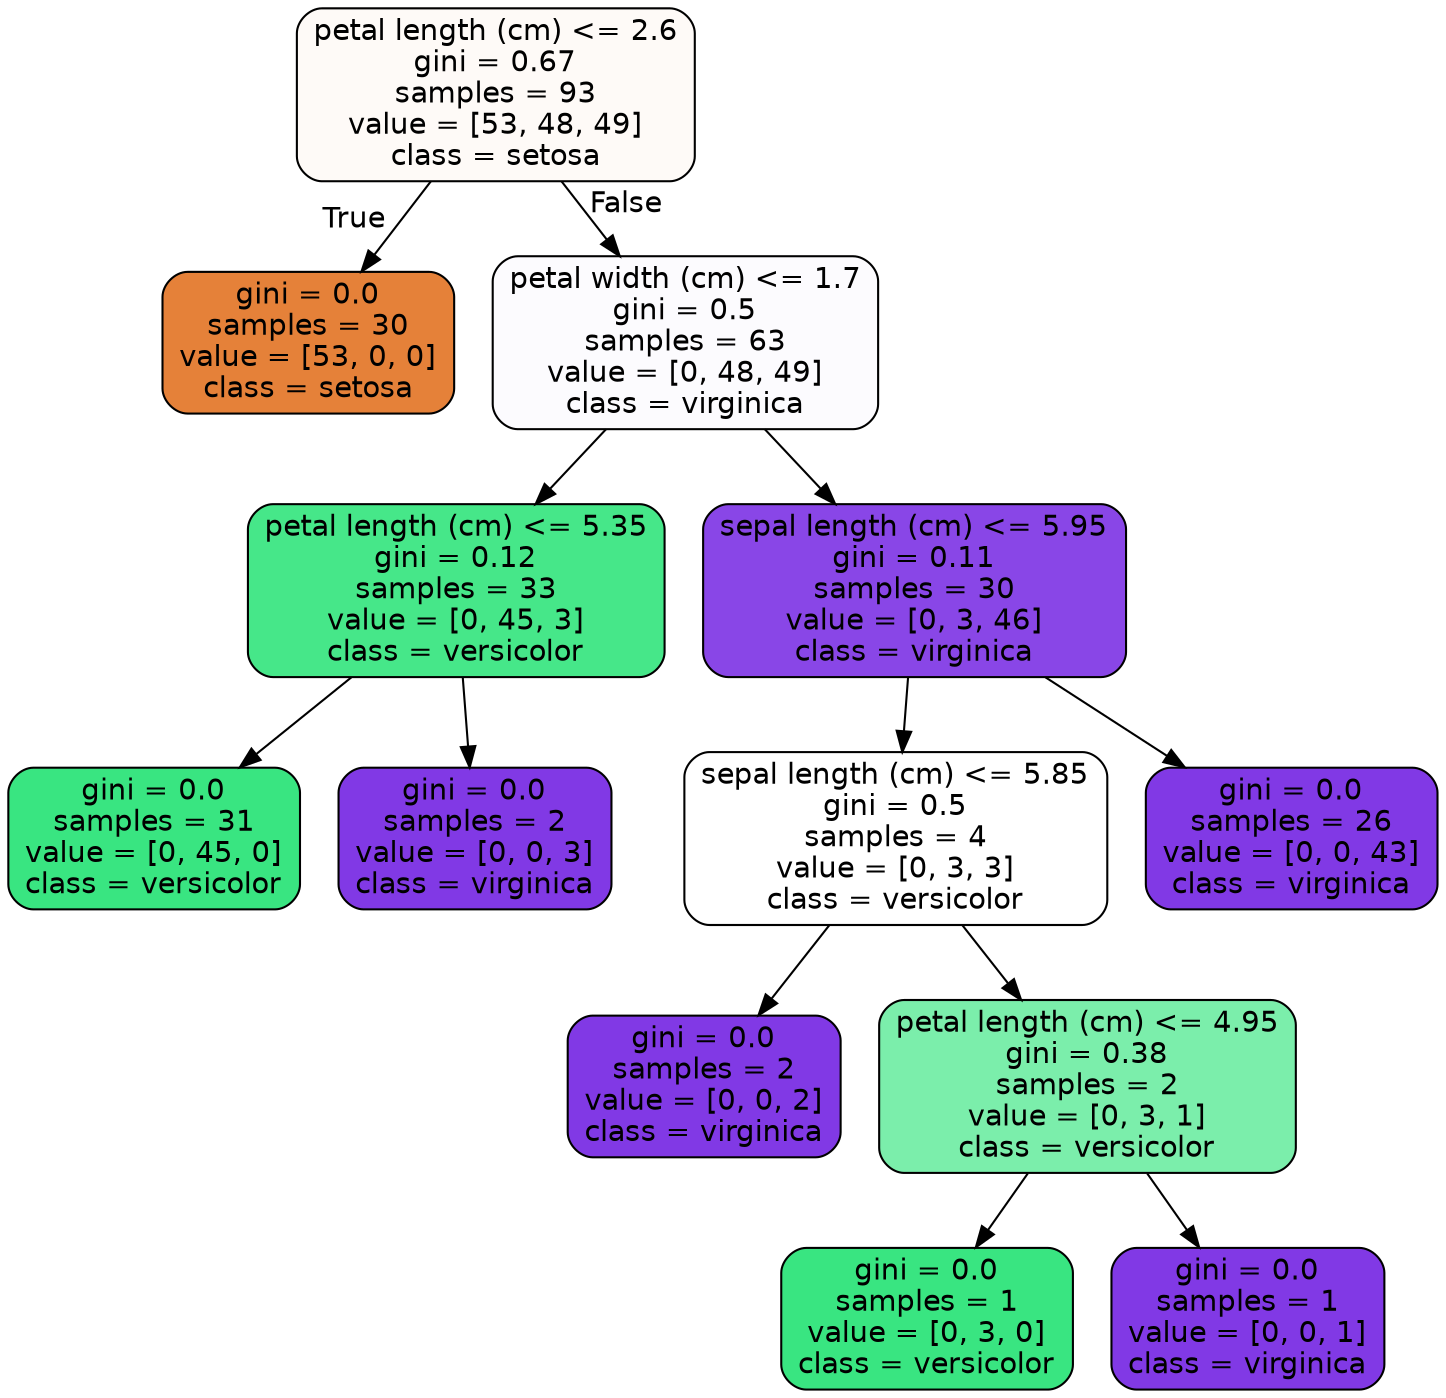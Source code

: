 digraph Tree {
node [shape=box, style="filled, rounded", color="black", fontname=helvetica] ;
edge [fontname=helvetica] ;
0 [label="petal length (cm) <= 2.6\ngini = 0.67\nsamples = 93\nvalue = [53, 48, 49]\nclass = setosa", fillcolor="#fefaf7"] ;
1 [label="gini = 0.0\nsamples = 30\nvalue = [53, 0, 0]\nclass = setosa", fillcolor="#e58139"] ;
0 -> 1 [labeldistance=2.5, labelangle=45, headlabel="True"] ;
2 [label="petal width (cm) <= 1.7\ngini = 0.5\nsamples = 63\nvalue = [0, 48, 49]\nclass = virginica", fillcolor="#fcfbfe"] ;
0 -> 2 [labeldistance=2.5, labelangle=-45, headlabel="False"] ;
3 [label="petal length (cm) <= 5.35\ngini = 0.12\nsamples = 33\nvalue = [0, 45, 3]\nclass = versicolor", fillcolor="#46e789"] ;
2 -> 3 ;
4 [label="gini = 0.0\nsamples = 31\nvalue = [0, 45, 0]\nclass = versicolor", fillcolor="#39e581"] ;
3 -> 4 ;
5 [label="gini = 0.0\nsamples = 2\nvalue = [0, 0, 3]\nclass = virginica", fillcolor="#8139e5"] ;
3 -> 5 ;
6 [label="sepal length (cm) <= 5.95\ngini = 0.11\nsamples = 30\nvalue = [0, 3, 46]\nclass = virginica", fillcolor="#8946e7"] ;
2 -> 6 ;
7 [label="sepal length (cm) <= 5.85\ngini = 0.5\nsamples = 4\nvalue = [0, 3, 3]\nclass = versicolor", fillcolor="#ffffff"] ;
6 -> 7 ;
8 [label="gini = 0.0\nsamples = 2\nvalue = [0, 0, 2]\nclass = virginica", fillcolor="#8139e5"] ;
7 -> 8 ;
9 [label="petal length (cm) <= 4.95\ngini = 0.38\nsamples = 2\nvalue = [0, 3, 1]\nclass = versicolor", fillcolor="#7beeab"] ;
7 -> 9 ;
10 [label="gini = 0.0\nsamples = 1\nvalue = [0, 3, 0]\nclass = versicolor", fillcolor="#39e581"] ;
9 -> 10 ;
11 [label="gini = 0.0\nsamples = 1\nvalue = [0, 0, 1]\nclass = virginica", fillcolor="#8139e5"] ;
9 -> 11 ;
12 [label="gini = 0.0\nsamples = 26\nvalue = [0, 0, 43]\nclass = virginica", fillcolor="#8139e5"] ;
6 -> 12 ;
}
